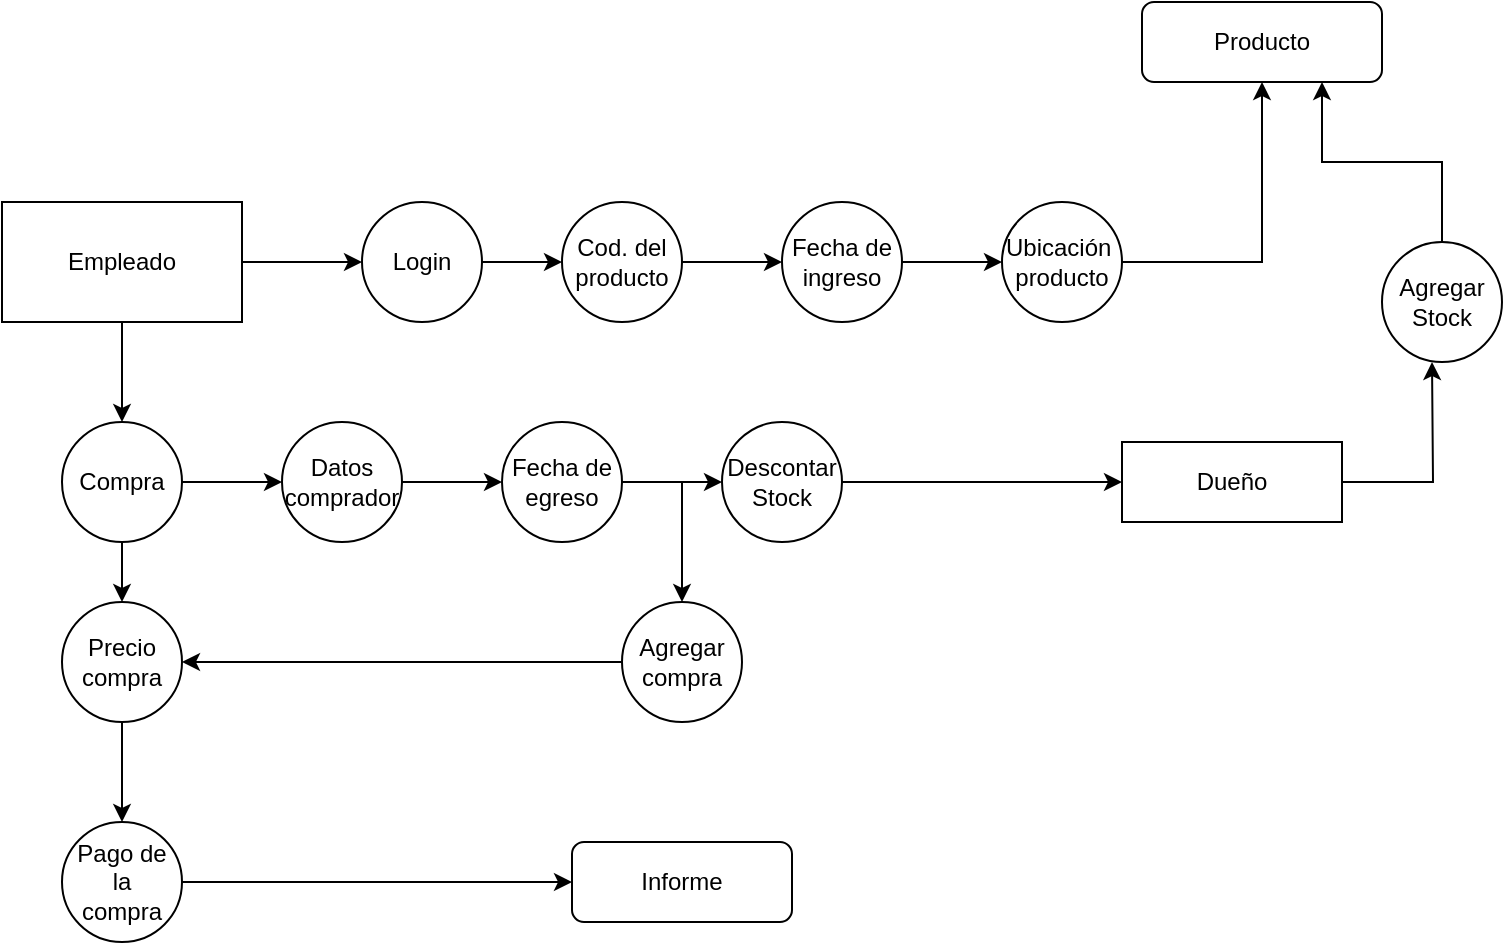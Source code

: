 <mxfile version="21.6.8" type="device">
  <diagram name="Página-1" id="HbvXldqzOgcYetHZfB8v">
    <mxGraphModel dx="794" dy="478" grid="1" gridSize="10" guides="1" tooltips="1" connect="1" arrows="1" fold="1" page="1" pageScale="1" pageWidth="827" pageHeight="1169" math="0" shadow="0">
      <root>
        <mxCell id="0" />
        <mxCell id="1" parent="0" />
        <mxCell id="yErZJvq2NgkCqc1q4B-T-3" style="edgeStyle=orthogonalEdgeStyle;rounded=0;orthogonalLoop=1;jettySize=auto;html=1;" edge="1" parent="1" source="yErZJvq2NgkCqc1q4B-T-1" target="yErZJvq2NgkCqc1q4B-T-4">
          <mxGeometry relative="1" as="geometry">
            <mxPoint x="240" y="190" as="targetPoint" />
          </mxGeometry>
        </mxCell>
        <mxCell id="yErZJvq2NgkCqc1q4B-T-14" style="edgeStyle=orthogonalEdgeStyle;rounded=0;orthogonalLoop=1;jettySize=auto;html=1;" edge="1" parent="1" source="yErZJvq2NgkCqc1q4B-T-1">
          <mxGeometry relative="1" as="geometry">
            <mxPoint x="100" y="270" as="targetPoint" />
          </mxGeometry>
        </mxCell>
        <mxCell id="yErZJvq2NgkCqc1q4B-T-1" value="Empleado" style="rounded=0;whiteSpace=wrap;html=1;" vertex="1" parent="1">
          <mxGeometry x="40" y="160" width="120" height="60" as="geometry" />
        </mxCell>
        <mxCell id="yErZJvq2NgkCqc1q4B-T-2" style="edgeStyle=orthogonalEdgeStyle;rounded=0;orthogonalLoop=1;jettySize=auto;html=1;exitX=0.5;exitY=1;exitDx=0;exitDy=0;" edge="1" parent="1" source="yErZJvq2NgkCqc1q4B-T-1" target="yErZJvq2NgkCqc1q4B-T-1">
          <mxGeometry relative="1" as="geometry" />
        </mxCell>
        <mxCell id="yErZJvq2NgkCqc1q4B-T-5" style="edgeStyle=orthogonalEdgeStyle;rounded=0;orthogonalLoop=1;jettySize=auto;html=1;" edge="1" parent="1" source="yErZJvq2NgkCqc1q4B-T-4">
          <mxGeometry relative="1" as="geometry">
            <mxPoint x="320" y="190" as="targetPoint" />
          </mxGeometry>
        </mxCell>
        <mxCell id="yErZJvq2NgkCqc1q4B-T-4" value="Login" style="ellipse;whiteSpace=wrap;html=1;aspect=fixed;" vertex="1" parent="1">
          <mxGeometry x="220" y="160" width="60" height="60" as="geometry" />
        </mxCell>
        <mxCell id="yErZJvq2NgkCqc1q4B-T-7" style="edgeStyle=orthogonalEdgeStyle;rounded=0;orthogonalLoop=1;jettySize=auto;html=1;" edge="1" parent="1" source="yErZJvq2NgkCqc1q4B-T-6">
          <mxGeometry relative="1" as="geometry">
            <mxPoint x="430" y="190" as="targetPoint" />
          </mxGeometry>
        </mxCell>
        <mxCell id="yErZJvq2NgkCqc1q4B-T-6" value="Cod. del producto" style="ellipse;whiteSpace=wrap;html=1;aspect=fixed;" vertex="1" parent="1">
          <mxGeometry x="320" y="160" width="60" height="60" as="geometry" />
        </mxCell>
        <mxCell id="yErZJvq2NgkCqc1q4B-T-10" style="edgeStyle=orthogonalEdgeStyle;rounded=0;orthogonalLoop=1;jettySize=auto;html=1;" edge="1" parent="1" source="yErZJvq2NgkCqc1q4B-T-9">
          <mxGeometry relative="1" as="geometry">
            <mxPoint x="540" y="190" as="targetPoint" />
          </mxGeometry>
        </mxCell>
        <mxCell id="yErZJvq2NgkCqc1q4B-T-9" value="Fecha de ingreso" style="ellipse;whiteSpace=wrap;html=1;aspect=fixed;" vertex="1" parent="1">
          <mxGeometry x="430" y="160" width="60" height="60" as="geometry" />
        </mxCell>
        <mxCell id="yErZJvq2NgkCqc1q4B-T-13" style="edgeStyle=orthogonalEdgeStyle;rounded=0;orthogonalLoop=1;jettySize=auto;html=1;entryX=0.5;entryY=1;entryDx=0;entryDy=0;" edge="1" parent="1" source="yErZJvq2NgkCqc1q4B-T-11" target="yErZJvq2NgkCqc1q4B-T-12">
          <mxGeometry relative="1" as="geometry" />
        </mxCell>
        <mxCell id="yErZJvq2NgkCqc1q4B-T-11" value="Ubicación&amp;nbsp; producto" style="ellipse;whiteSpace=wrap;html=1;aspect=fixed;" vertex="1" parent="1">
          <mxGeometry x="540" y="160" width="60" height="60" as="geometry" />
        </mxCell>
        <mxCell id="yErZJvq2NgkCqc1q4B-T-12" value="Producto" style="rounded=1;whiteSpace=wrap;html=1;" vertex="1" parent="1">
          <mxGeometry x="610" y="60" width="120" height="40" as="geometry" />
        </mxCell>
        <mxCell id="yErZJvq2NgkCqc1q4B-T-16" style="edgeStyle=orthogonalEdgeStyle;rounded=0;orthogonalLoop=1;jettySize=auto;html=1;" edge="1" parent="1" source="yErZJvq2NgkCqc1q4B-T-15">
          <mxGeometry relative="1" as="geometry">
            <mxPoint x="180" y="300" as="targetPoint" />
          </mxGeometry>
        </mxCell>
        <mxCell id="yErZJvq2NgkCqc1q4B-T-35" style="edgeStyle=orthogonalEdgeStyle;rounded=0;orthogonalLoop=1;jettySize=auto;html=1;entryX=0.5;entryY=0;entryDx=0;entryDy=0;" edge="1" parent="1" source="yErZJvq2NgkCqc1q4B-T-15" target="yErZJvq2NgkCqc1q4B-T-34">
          <mxGeometry relative="1" as="geometry" />
        </mxCell>
        <mxCell id="yErZJvq2NgkCqc1q4B-T-15" value="Compra" style="ellipse;whiteSpace=wrap;html=1;aspect=fixed;" vertex="1" parent="1">
          <mxGeometry x="70" y="270" width="60" height="60" as="geometry" />
        </mxCell>
        <mxCell id="yErZJvq2NgkCqc1q4B-T-18" style="edgeStyle=orthogonalEdgeStyle;rounded=0;orthogonalLoop=1;jettySize=auto;html=1;" edge="1" parent="1" source="yErZJvq2NgkCqc1q4B-T-17">
          <mxGeometry relative="1" as="geometry">
            <mxPoint x="290" y="300" as="targetPoint" />
          </mxGeometry>
        </mxCell>
        <mxCell id="yErZJvq2NgkCqc1q4B-T-17" value="Datos comprador" style="ellipse;whiteSpace=wrap;html=1;aspect=fixed;" vertex="1" parent="1">
          <mxGeometry x="180" y="270" width="60" height="60" as="geometry" />
        </mxCell>
        <mxCell id="yErZJvq2NgkCqc1q4B-T-20" style="edgeStyle=orthogonalEdgeStyle;rounded=0;orthogonalLoop=1;jettySize=auto;html=1;" edge="1" parent="1" source="yErZJvq2NgkCqc1q4B-T-19">
          <mxGeometry relative="1" as="geometry">
            <mxPoint x="400" y="300" as="targetPoint" />
          </mxGeometry>
        </mxCell>
        <mxCell id="yErZJvq2NgkCqc1q4B-T-19" value="Fecha de egreso" style="ellipse;whiteSpace=wrap;html=1;aspect=fixed;" vertex="1" parent="1">
          <mxGeometry x="290" y="270" width="60" height="60" as="geometry" />
        </mxCell>
        <mxCell id="yErZJvq2NgkCqc1q4B-T-25" style="edgeStyle=orthogonalEdgeStyle;rounded=0;orthogonalLoop=1;jettySize=auto;html=1;" edge="1" parent="1" source="yErZJvq2NgkCqc1q4B-T-21" target="yErZJvq2NgkCqc1q4B-T-26">
          <mxGeometry relative="1" as="geometry">
            <mxPoint x="650" y="300" as="targetPoint" />
          </mxGeometry>
        </mxCell>
        <mxCell id="yErZJvq2NgkCqc1q4B-T-21" value="Descontar&lt;br&gt;Stock" style="ellipse;whiteSpace=wrap;html=1;aspect=fixed;" vertex="1" parent="1">
          <mxGeometry x="400" y="270" width="60" height="60" as="geometry" />
        </mxCell>
        <mxCell id="yErZJvq2NgkCqc1q4B-T-36" style="edgeStyle=orthogonalEdgeStyle;rounded=0;orthogonalLoop=1;jettySize=auto;html=1;" edge="1" parent="1" source="yErZJvq2NgkCqc1q4B-T-23" target="yErZJvq2NgkCqc1q4B-T-34">
          <mxGeometry relative="1" as="geometry">
            <mxPoint x="150" y="390" as="targetPoint" />
          </mxGeometry>
        </mxCell>
        <mxCell id="yErZJvq2NgkCqc1q4B-T-23" value="Agregar&lt;br&gt;compra" style="ellipse;whiteSpace=wrap;html=1;aspect=fixed;" vertex="1" parent="1">
          <mxGeometry x="350" y="360" width="60" height="60" as="geometry" />
        </mxCell>
        <mxCell id="yErZJvq2NgkCqc1q4B-T-27" style="edgeStyle=orthogonalEdgeStyle;rounded=0;orthogonalLoop=1;jettySize=auto;html=1;" edge="1" parent="1" source="yErZJvq2NgkCqc1q4B-T-26">
          <mxGeometry relative="1" as="geometry">
            <mxPoint x="755" y="240" as="targetPoint" />
          </mxGeometry>
        </mxCell>
        <mxCell id="yErZJvq2NgkCqc1q4B-T-26" value="Dueño" style="rounded=0;whiteSpace=wrap;html=1;" vertex="1" parent="1">
          <mxGeometry x="600" y="280" width="110" height="40" as="geometry" />
        </mxCell>
        <mxCell id="yErZJvq2NgkCqc1q4B-T-31" style="edgeStyle=orthogonalEdgeStyle;rounded=0;orthogonalLoop=1;jettySize=auto;html=1;entryX=0.75;entryY=1;entryDx=0;entryDy=0;" edge="1" parent="1" source="yErZJvq2NgkCqc1q4B-T-29" target="yErZJvq2NgkCqc1q4B-T-12">
          <mxGeometry relative="1" as="geometry" />
        </mxCell>
        <mxCell id="yErZJvq2NgkCqc1q4B-T-29" value="Agregar&lt;br&gt;Stock" style="ellipse;whiteSpace=wrap;html=1;aspect=fixed;" vertex="1" parent="1">
          <mxGeometry x="730" y="180" width="60" height="60" as="geometry" />
        </mxCell>
        <mxCell id="yErZJvq2NgkCqc1q4B-T-32" value="" style="endArrow=classic;html=1;rounded=0;" edge="1" parent="1" target="yErZJvq2NgkCqc1q4B-T-23">
          <mxGeometry width="50" height="50" relative="1" as="geometry">
            <mxPoint x="380" y="300" as="sourcePoint" />
            <mxPoint x="400" y="330" as="targetPoint" />
            <Array as="points">
              <mxPoint x="380" y="350" />
            </Array>
          </mxGeometry>
        </mxCell>
        <mxCell id="yErZJvq2NgkCqc1q4B-T-37" style="edgeStyle=orthogonalEdgeStyle;rounded=0;orthogonalLoop=1;jettySize=auto;html=1;" edge="1" parent="1" source="yErZJvq2NgkCqc1q4B-T-34">
          <mxGeometry relative="1" as="geometry">
            <mxPoint x="100" y="470" as="targetPoint" />
          </mxGeometry>
        </mxCell>
        <mxCell id="yErZJvq2NgkCqc1q4B-T-34" value="Precio&lt;br&gt;compra" style="ellipse;whiteSpace=wrap;html=1;aspect=fixed;" vertex="1" parent="1">
          <mxGeometry x="70" y="360" width="60" height="60" as="geometry" />
        </mxCell>
        <mxCell id="yErZJvq2NgkCqc1q4B-T-39" style="edgeStyle=orthogonalEdgeStyle;rounded=0;orthogonalLoop=1;jettySize=auto;html=1;" edge="1" parent="1" source="yErZJvq2NgkCqc1q4B-T-38" target="yErZJvq2NgkCqc1q4B-T-40">
          <mxGeometry relative="1" as="geometry">
            <mxPoint x="370" y="500" as="targetPoint" />
          </mxGeometry>
        </mxCell>
        <mxCell id="yErZJvq2NgkCqc1q4B-T-38" value="Pago de&lt;br&gt;la&lt;br&gt;compra" style="ellipse;whiteSpace=wrap;html=1;aspect=fixed;" vertex="1" parent="1">
          <mxGeometry x="70" y="470" width="60" height="60" as="geometry" />
        </mxCell>
        <mxCell id="yErZJvq2NgkCqc1q4B-T-40" value="Informe" style="rounded=1;whiteSpace=wrap;html=1;" vertex="1" parent="1">
          <mxGeometry x="325" y="480" width="110" height="40" as="geometry" />
        </mxCell>
      </root>
    </mxGraphModel>
  </diagram>
</mxfile>

